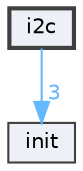digraph "i2c"
{
 // LATEX_PDF_SIZE
  bgcolor="transparent";
  edge [fontname=Helvetica,fontsize=10,labelfontname=Helvetica,labelfontsize=10];
  node [fontname=Helvetica,fontsize=10,shape=box,height=0.2,width=0.4];
  compound=true
  dir_4c25b4c2861b8c1e9e0cda0ff69bb2a5 [label="i2c", fillcolor="#edf0f7", color="grey25", style="filled,bold", URL="dir_4c25b4c2861b8c1e9e0cda0ff69bb2a5.html",tooltip=""];
  dir_b1b7c248586c03e23e648237ba8dbb8d [label="init", fillcolor="#edf0f7", color="grey25", style="filled", URL="dir_b1b7c248586c03e23e648237ba8dbb8d.html",tooltip=""];
  dir_4c25b4c2861b8c1e9e0cda0ff69bb2a5->dir_b1b7c248586c03e23e648237ba8dbb8d [headlabel="3", labeldistance=1.5 headhref="dir_000001_000002.html" color="steelblue1" fontcolor="steelblue1"];
}
